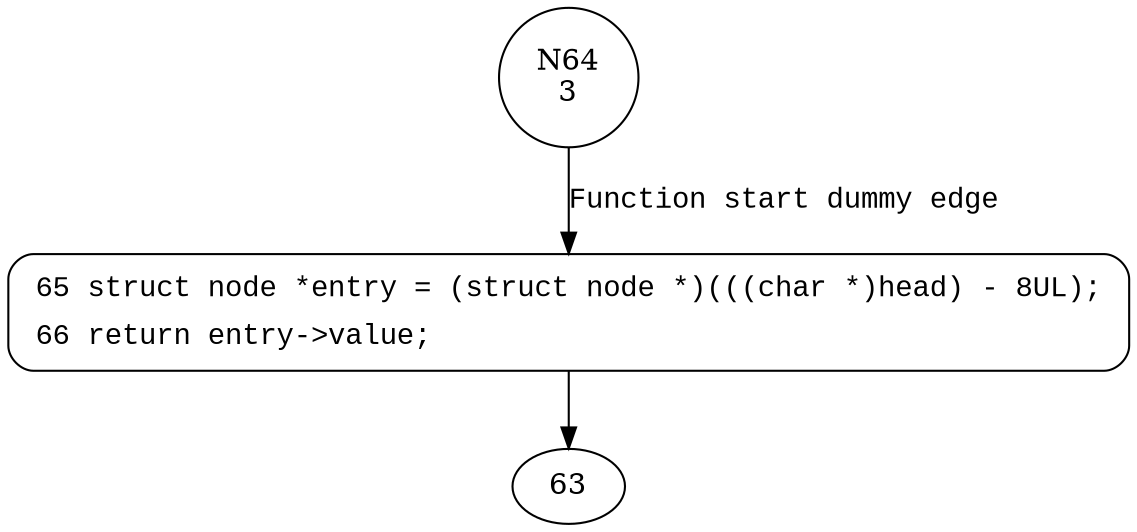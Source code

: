 digraph val_from_node {
64 [shape="circle" label="N64\n3"]
65 [shape="circle" label="N65\n2"]
65 [style="filled,bold" penwidth="1" fillcolor="white" fontname="Courier New" shape="Mrecord" label=<<table border="0" cellborder="0" cellpadding="3" bgcolor="white"><tr><td align="right">65</td><td align="left">struct node *entry = (struct node *)(((char *)head) - 8UL);</td></tr><tr><td align="right">66</td><td align="left">return entry-&gt;value;</td></tr></table>>]
65 -> 63[label=""]
64 -> 65 [label="Function start dummy edge" fontname="Courier New"]
}